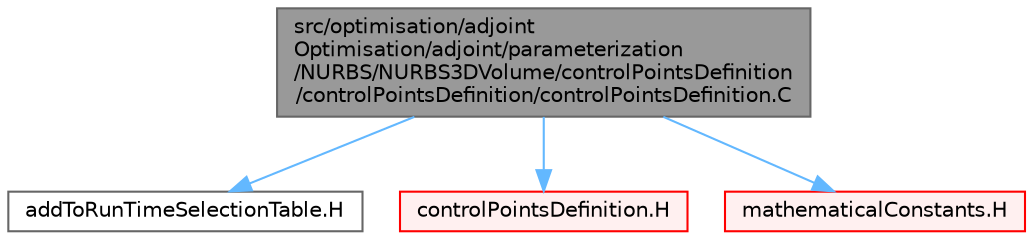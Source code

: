 digraph "src/optimisation/adjointOptimisation/adjoint/parameterization/NURBS/NURBS3DVolume/controlPointsDefinition/controlPointsDefinition/controlPointsDefinition.C"
{
 // LATEX_PDF_SIZE
  bgcolor="transparent";
  edge [fontname=Helvetica,fontsize=10,labelfontname=Helvetica,labelfontsize=10];
  node [fontname=Helvetica,fontsize=10,shape=box,height=0.2,width=0.4];
  Node1 [id="Node000001",label="src/optimisation/adjoint\lOptimisation/adjoint/parameterization\l/NURBS/NURBS3DVolume/controlPointsDefinition\l/controlPointsDefinition/controlPointsDefinition.C",height=0.2,width=0.4,color="gray40", fillcolor="grey60", style="filled", fontcolor="black",tooltip=" "];
  Node1 -> Node2 [id="edge1_Node000001_Node000002",color="steelblue1",style="solid",tooltip=" "];
  Node2 [id="Node000002",label="addToRunTimeSelectionTable.H",height=0.2,width=0.4,color="grey40", fillcolor="white", style="filled",URL="$addToRunTimeSelectionTable_8H.html",tooltip="Macros for easy insertion into run-time selection tables."];
  Node1 -> Node3 [id="edge2_Node000001_Node000003",color="steelblue1",style="solid",tooltip=" "];
  Node3 [id="Node000003",label="controlPointsDefinition.H",height=0.2,width=0.4,color="red", fillcolor="#FFF0F0", style="filled",URL="$controlPointsDefinition_8H.html",tooltip=" "];
  Node1 -> Node397 [id="edge3_Node000001_Node000397",color="steelblue1",style="solid",tooltip=" "];
  Node397 [id="Node000397",label="mathematicalConstants.H",height=0.2,width=0.4,color="red", fillcolor="#FFF0F0", style="filled",URL="$mathematicalConstants_8H.html",tooltip=" "];
}
